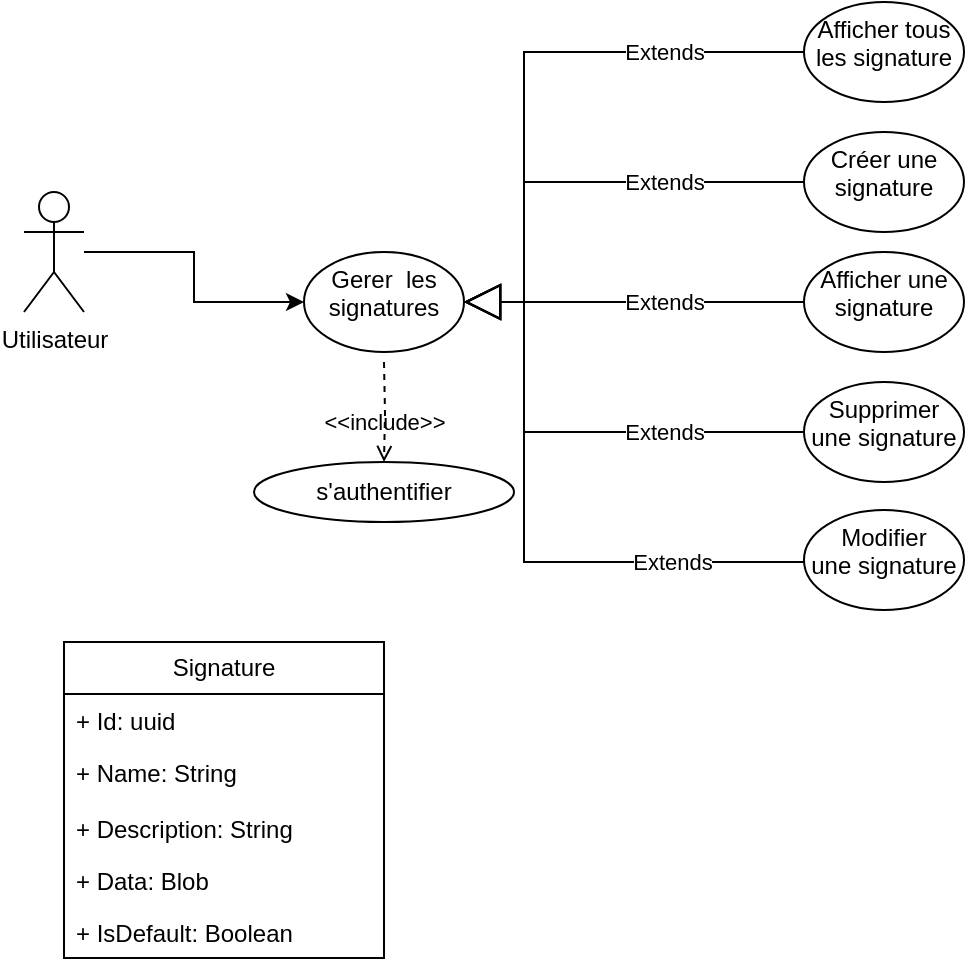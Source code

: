 <mxfile>
    <diagram name="Page-1" id="CxMjXohG39OwKz9XCY3l">
        <mxGraphModel dx="195" dy="124" grid="1" gridSize="10" guides="1" tooltips="1" connect="1" arrows="1" fold="1" page="1" pageScale="1" pageWidth="827" pageHeight="1169" math="0" shadow="0">
            <root>
                <mxCell id="0"/>
                <mxCell id="1" parent="0"/>
                <mxCell id="-n9f99ybupwJpwx1l-vb-20" value="" style="edgeStyle=orthogonalEdgeStyle;rounded=0;orthogonalLoop=1;jettySize=auto;html=1;" parent="1" source="-n9f99ybupwJpwx1l-vb-21" target="-n9f99ybupwJpwx1l-vb-22" edge="1">
                    <mxGeometry relative="1" as="geometry"/>
                </mxCell>
                <mxCell id="-n9f99ybupwJpwx1l-vb-21" value="Utilisateur&lt;br&gt;" style="shape=umlActor;verticalLabelPosition=bottom;verticalAlign=top;html=1;outlineConnect=0;" parent="1" vertex="1">
                    <mxGeometry x="40" y="235" width="30" height="60" as="geometry"/>
                </mxCell>
                <mxCell id="-n9f99ybupwJpwx1l-vb-22" value="Gerer&amp;nbsp; les signatures" style="ellipse;whiteSpace=wrap;html=1;verticalAlign=top;" parent="1" vertex="1">
                    <mxGeometry x="180" y="265" width="80" height="50" as="geometry"/>
                </mxCell>
                <mxCell id="-n9f99ybupwJpwx1l-vb-23" value="Afficher tous les signature" style="ellipse;whiteSpace=wrap;html=1;verticalAlign=top;" parent="1" vertex="1">
                    <mxGeometry x="430" y="140" width="80" height="50" as="geometry"/>
                </mxCell>
                <mxCell id="-n9f99ybupwJpwx1l-vb-24" value="Créer une signature" style="ellipse;whiteSpace=wrap;html=1;verticalAlign=top;" parent="1" vertex="1">
                    <mxGeometry x="430" y="205" width="80" height="50" as="geometry"/>
                </mxCell>
                <mxCell id="-n9f99ybupwJpwx1l-vb-25" value="Afficher une signature" style="ellipse;whiteSpace=wrap;html=1;verticalAlign=top;" parent="1" vertex="1">
                    <mxGeometry x="430" y="265" width="80" height="50" as="geometry"/>
                </mxCell>
                <mxCell id="-n9f99ybupwJpwx1l-vb-26" value="Supprimer une signature" style="ellipse;whiteSpace=wrap;html=1;verticalAlign=top;" parent="1" vertex="1">
                    <mxGeometry x="430" y="330" width="80" height="50" as="geometry"/>
                </mxCell>
                <mxCell id="-n9f99ybupwJpwx1l-vb-27" value="Extends" style="endArrow=block;endSize=16;endFill=0;html=1;exitX=0;exitY=0.5;exitDx=0;exitDy=0;entryX=1;entryY=0.5;entryDx=0;entryDy=0;rounded=0;" parent="1" source="-n9f99ybupwJpwx1l-vb-23" target="-n9f99ybupwJpwx1l-vb-22" edge="1">
                    <mxGeometry x="-0.525" width="160" relative="1" as="geometry">
                        <mxPoint x="280" y="200" as="sourcePoint"/>
                        <mxPoint x="440" y="200" as="targetPoint"/>
                        <Array as="points">
                            <mxPoint x="290" y="165"/>
                            <mxPoint x="290" y="230"/>
                            <mxPoint x="290" y="290"/>
                        </Array>
                        <mxPoint as="offset"/>
                    </mxGeometry>
                </mxCell>
                <mxCell id="-n9f99ybupwJpwx1l-vb-28" value="Extends" style="endArrow=block;endSize=16;endFill=0;html=1;rounded=0;exitX=0;exitY=0.5;exitDx=0;exitDy=0;entryX=1;entryY=0.5;entryDx=0;entryDy=0;" parent="1" source="-n9f99ybupwJpwx1l-vb-24" target="-n9f99ybupwJpwx1l-vb-22" edge="1">
                    <mxGeometry x="-0.391" width="160" relative="1" as="geometry">
                        <mxPoint x="410" y="175" as="sourcePoint"/>
                        <mxPoint x="270" y="300" as="targetPoint"/>
                        <Array as="points">
                            <mxPoint x="290" y="230"/>
                            <mxPoint x="290" y="290"/>
                        </Array>
                        <mxPoint as="offset"/>
                    </mxGeometry>
                </mxCell>
                <mxCell id="-n9f99ybupwJpwx1l-vb-29" value="Extends" style="endArrow=block;endSize=16;endFill=0;html=1;rounded=0;exitX=0;exitY=0.5;exitDx=0;exitDy=0;entryX=1;entryY=0.5;entryDx=0;entryDy=0;" parent="1" source="-n9f99ybupwJpwx1l-vb-25" target="-n9f99ybupwJpwx1l-vb-22" edge="1">
                    <mxGeometry x="-0.176" width="160" relative="1" as="geometry">
                        <mxPoint x="410" y="240" as="sourcePoint"/>
                        <mxPoint x="270" y="300" as="targetPoint"/>
                        <mxPoint as="offset"/>
                    </mxGeometry>
                </mxCell>
                <mxCell id="-n9f99ybupwJpwx1l-vb-30" value="Extends" style="endArrow=block;endSize=16;endFill=0;html=1;exitX=0;exitY=0.5;exitDx=0;exitDy=0;entryX=1;entryY=0.5;entryDx=0;entryDy=0;rounded=0;" parent="1" edge="1">
                    <mxGeometry x="-0.404" width="160" relative="1" as="geometry">
                        <mxPoint x="430" y="355" as="sourcePoint"/>
                        <mxPoint x="260" y="290" as="targetPoint"/>
                        <Array as="points">
                            <mxPoint x="290" y="355"/>
                            <mxPoint x="290" y="290"/>
                        </Array>
                        <mxPoint as="offset"/>
                    </mxGeometry>
                </mxCell>
                <mxCell id="-n9f99ybupwJpwx1l-vb-31" value="Signature" style="swimlane;fontStyle=0;childLayout=stackLayout;horizontal=1;startSize=26;fillColor=none;horizontalStack=0;resizeParent=1;resizeParentMax=0;resizeLast=0;collapsible=1;marginBottom=0;whiteSpace=wrap;html=1;rounded=0;shadow=0;glass=0;" parent="1" vertex="1">
                    <mxGeometry x="60" y="460" width="160" height="158" as="geometry"/>
                </mxCell>
                <mxCell id="-n9f99ybupwJpwx1l-vb-32" value="+ Id: uuid" style="text;strokeColor=none;fillColor=none;align=left;verticalAlign=top;spacingLeft=4;spacingRight=4;overflow=hidden;rotatable=0;points=[[0,0.5],[1,0.5]];portConstraint=eastwest;whiteSpace=wrap;html=1;rounded=0;shadow=0;glass=0;" parent="-n9f99ybupwJpwx1l-vb-31" vertex="1">
                    <mxGeometry y="26" width="160" height="26" as="geometry"/>
                </mxCell>
                <mxCell id="-n9f99ybupwJpwx1l-vb-33" value="+ Name: String" style="text;strokeColor=none;fillColor=none;align=left;verticalAlign=top;spacingLeft=4;spacingRight=4;overflow=hidden;rotatable=0;points=[[0,0.5],[1,0.5]];portConstraint=eastwest;whiteSpace=wrap;html=1;rounded=0;shadow=0;glass=0;" parent="-n9f99ybupwJpwx1l-vb-31" vertex="1">
                    <mxGeometry y="52" width="160" height="28" as="geometry"/>
                </mxCell>
                <mxCell id="-n9f99ybupwJpwx1l-vb-34" value="+ Description&lt;span style=&quot;background-color: initial;&quot;&gt;: String&lt;/span&gt;" style="text;strokeColor=none;fillColor=none;align=left;verticalAlign=top;spacingLeft=4;spacingRight=4;overflow=hidden;rotatable=0;points=[[0,0.5],[1,0.5]];portConstraint=eastwest;whiteSpace=wrap;html=1;rounded=0;shadow=0;glass=0;" parent="-n9f99ybupwJpwx1l-vb-31" vertex="1">
                    <mxGeometry y="80" width="160" height="26" as="geometry"/>
                </mxCell>
                <mxCell id="-n9f99ybupwJpwx1l-vb-35" value="+ Data: Blob" style="text;strokeColor=none;fillColor=none;align=left;verticalAlign=top;spacingLeft=4;spacingRight=4;overflow=hidden;rotatable=0;points=[[0,0.5],[1,0.5]];portConstraint=eastwest;whiteSpace=wrap;html=1;rounded=0;shadow=0;glass=0;" parent="-n9f99ybupwJpwx1l-vb-31" vertex="1">
                    <mxGeometry y="106" width="160" height="26" as="geometry"/>
                </mxCell>
                <mxCell id="-n9f99ybupwJpwx1l-vb-36" value="+&amp;nbsp;IsDefault&lt;span style=&quot;background-color: initial;&quot;&gt;: Boolean&lt;/span&gt;" style="text;strokeColor=none;fillColor=none;align=left;verticalAlign=top;spacingLeft=4;spacingRight=4;overflow=hidden;rotatable=0;points=[[0,0.5],[1,0.5]];portConstraint=eastwest;whiteSpace=wrap;html=1;rounded=0;shadow=0;glass=0;" parent="-n9f99ybupwJpwx1l-vb-31" vertex="1">
                    <mxGeometry y="132" width="160" height="26" as="geometry"/>
                </mxCell>
                <mxCell id="-n9f99ybupwJpwx1l-vb-37" value="Modifier&lt;br&gt;une signature" style="ellipse;whiteSpace=wrap;html=1;verticalAlign=top;" parent="1" vertex="1">
                    <mxGeometry x="430" y="394" width="80" height="50" as="geometry"/>
                </mxCell>
                <mxCell id="-n9f99ybupwJpwx1l-vb-38" value="Extends" style="endArrow=block;endSize=16;endFill=0;html=1;entryX=1;entryY=0.5;entryDx=0;entryDy=0;rounded=0;exitX=0;exitY=0.5;exitDx=0;exitDy=0;edgeStyle=orthogonalEdgeStyle;" parent="1" source="-n9f99ybupwJpwx1l-vb-37" target="-n9f99ybupwJpwx1l-vb-22" edge="1">
                    <mxGeometry x="-0.556" width="160" relative="1" as="geometry">
                        <mxPoint x="430" y="420" as="sourcePoint"/>
                        <mxPoint x="270" y="300" as="targetPoint"/>
                        <Array as="points">
                            <mxPoint x="430" y="420"/>
                            <mxPoint x="290" y="420"/>
                            <mxPoint x="290" y="290"/>
                        </Array>
                        <mxPoint as="offset"/>
                    </mxGeometry>
                </mxCell>
                <mxCell id="27" value="&amp;lt;&amp;lt;include&amp;gt;&amp;gt;" style="edgeLabel;html=1;align=center;verticalAlign=middle;resizable=0;points=[];" vertex="1" connectable="0" parent="1">
                    <mxGeometry x="220.002" y="350" as="geometry"/>
                </mxCell>
                <mxCell id="28" style="edgeStyle=orthogonalEdgeStyle;rounded=0;html=1;dashed=1;endArrow=open;endFill=0;" edge="1" parent="1" target="29">
                    <mxGeometry relative="1" as="geometry">
                        <mxPoint x="220" y="320" as="sourcePoint"/>
                    </mxGeometry>
                </mxCell>
                <mxCell id="29" value="s'authentifier" style="ellipse;whiteSpace=wrap;html=1;" vertex="1" parent="1">
                    <mxGeometry x="155" y="370" width="130" height="30" as="geometry"/>
                </mxCell>
            </root>
        </mxGraphModel>
    </diagram>
</mxfile>